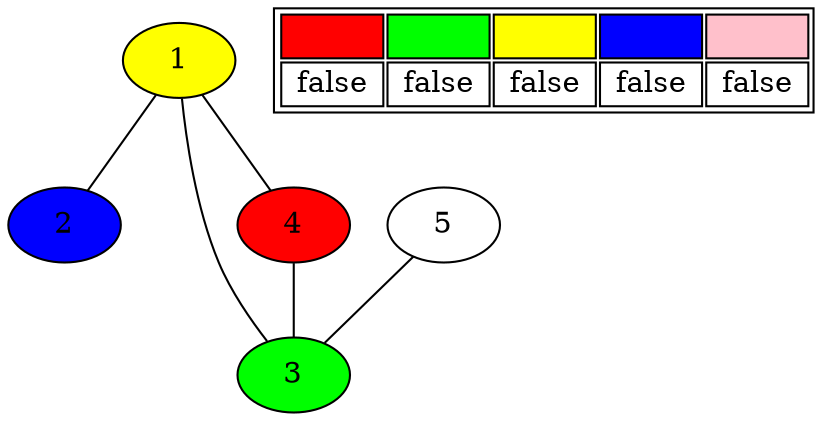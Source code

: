 graph
{
    node [style="filled"]
    node [fillcolor="white"]
    1 -- {2 3 4}
    5 -- {3}
    4 -- 3

    4 [fillcolor="red"]
    2 [fillcolor="blue"]
    3 [fillcolor="green"];
    1 [fillcolor="yellow"];

    Used [shape=plain, 
    label=<
        <TABLE>
            <TR>
                <TD bgcolor="red"> </TD>
                <TD bgcolor="green"> </TD>
                <TD bgcolor="yellow"> </TD>
                <TD bgcolor="blue"> </TD>
                <TD bgcolor="pink"> </TD>
            </TR>
            <TR>
                <TD> false </TD>
                <TD> false </TD>
                <TD> false </TD>
                <TD> false </TD>
                <TD> false </TD>
            </TR>
        </TABLE>
        >];

}
